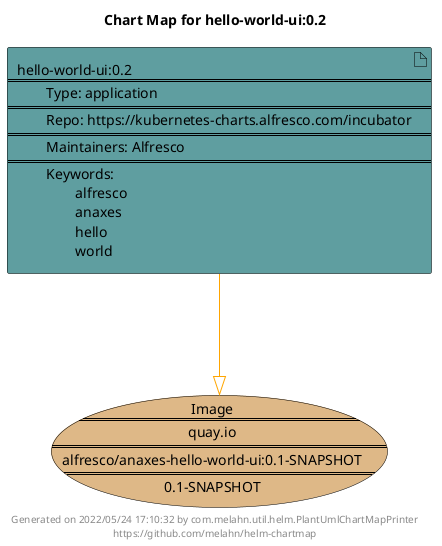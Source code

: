 @startuml
skinparam linetype ortho
skinparam backgroundColor white
skinparam usecaseBorderColor black
skinparam usecaseArrowColor LightSlateGray
skinparam artifactBorderColor black
skinparam artifactArrowColor LightSlateGray

title Chart Map for hello-world-ui:0.2

'There is one referenced Helm Chart
artifact "hello-world-ui:0.2\n====\n\tType: application\n====\n\tRepo: https://kubernetes-charts.alfresco.com/incubator\n====\n\tMaintainers: Alfresco\n====\n\tKeywords: \n\t\talfresco\n\t\tanaxes\n\t\thello\n\t\tworld" as hello_world_ui_0_2 #CadetBlue

'There is one referenced Docker Image
usecase "Image\n====\nquay.io\n====\nalfresco/anaxes-hello-world-ui:0.1-SNAPSHOT\n====\n0.1-SNAPSHOT" as quay_io_alfresco_anaxes_hello_world_ui_0_1_SNAPSHOT #BurlyWood

'Chart Dependencies
hello_world_ui_0_2--[#orange]-|>quay_io_alfresco_anaxes_hello_world_ui_0_1_SNAPSHOT

center footer Generated on 2022/05/24 17:10:32 by com.melahn.util.helm.PlantUmlChartMapPrinter\nhttps://github.com/melahn/helm-chartmap
@enduml
